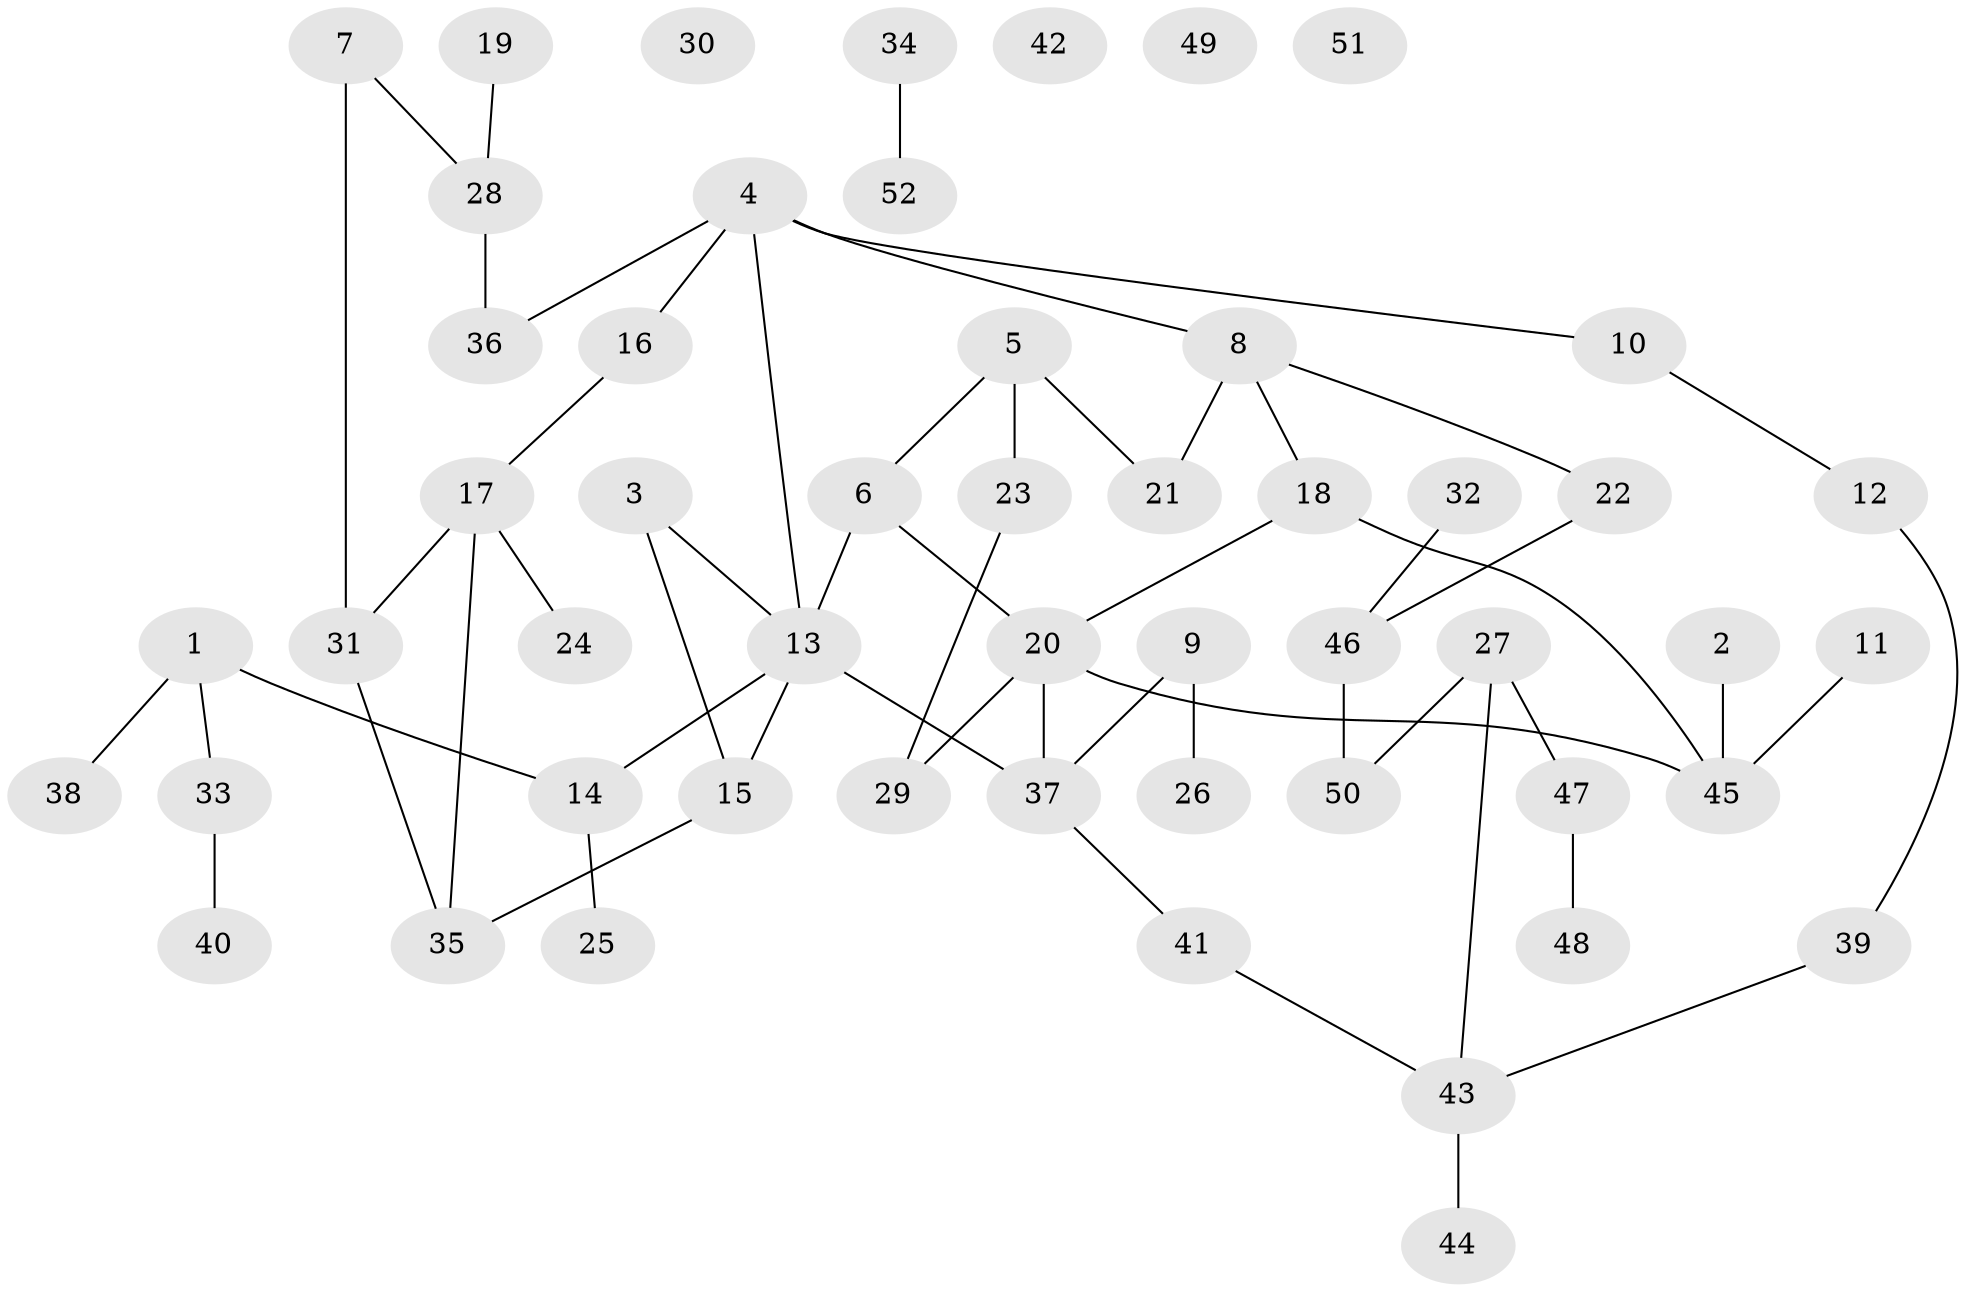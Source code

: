 // coarse degree distribution, {1: 0.38461538461538464, 2: 0.23076923076923078, 3: 0.11538461538461539, 4: 0.07692307692307693, 0: 0.15384615384615385, 7: 0.038461538461538464}
// Generated by graph-tools (version 1.1) at 2025/02/03/05/25 17:02:34]
// undirected, 52 vertices, 57 edges
graph export_dot {
graph [start="1"]
  node [color=gray90,style=filled];
  1;
  2;
  3;
  4;
  5;
  6;
  7;
  8;
  9;
  10;
  11;
  12;
  13;
  14;
  15;
  16;
  17;
  18;
  19;
  20;
  21;
  22;
  23;
  24;
  25;
  26;
  27;
  28;
  29;
  30;
  31;
  32;
  33;
  34;
  35;
  36;
  37;
  38;
  39;
  40;
  41;
  42;
  43;
  44;
  45;
  46;
  47;
  48;
  49;
  50;
  51;
  52;
  1 -- 14;
  1 -- 33;
  1 -- 38;
  2 -- 45;
  3 -- 13;
  3 -- 15;
  4 -- 8;
  4 -- 10;
  4 -- 13;
  4 -- 16;
  4 -- 36;
  5 -- 6;
  5 -- 21;
  5 -- 23;
  6 -- 13;
  6 -- 20;
  7 -- 28;
  7 -- 31;
  8 -- 18;
  8 -- 21;
  8 -- 22;
  9 -- 26;
  9 -- 37;
  10 -- 12;
  11 -- 45;
  12 -- 39;
  13 -- 14;
  13 -- 15;
  13 -- 37;
  14 -- 25;
  15 -- 35;
  16 -- 17;
  17 -- 24;
  17 -- 31;
  17 -- 35;
  18 -- 20;
  18 -- 45;
  19 -- 28;
  20 -- 29;
  20 -- 37;
  20 -- 45;
  22 -- 46;
  23 -- 29;
  27 -- 43;
  27 -- 47;
  27 -- 50;
  28 -- 36;
  31 -- 35;
  32 -- 46;
  33 -- 40;
  34 -- 52;
  37 -- 41;
  39 -- 43;
  41 -- 43;
  43 -- 44;
  46 -- 50;
  47 -- 48;
}
